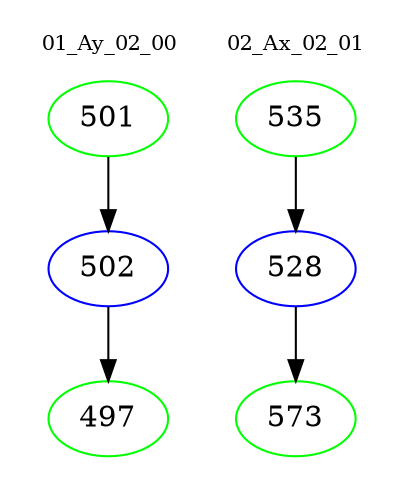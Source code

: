 digraph{
subgraph cluster_0 {
color = white
label = "01_Ay_02_00";
fontsize=10;
T0_501 [label="501", color="green"]
T0_501 -> T0_502 [color="black"]
T0_502 [label="502", color="blue"]
T0_502 -> T0_497 [color="black"]
T0_497 [label="497", color="green"]
}
subgraph cluster_1 {
color = white
label = "02_Ax_02_01";
fontsize=10;
T1_535 [label="535", color="green"]
T1_535 -> T1_528 [color="black"]
T1_528 [label="528", color="blue"]
T1_528 -> T1_573 [color="black"]
T1_573 [label="573", color="green"]
}
}
